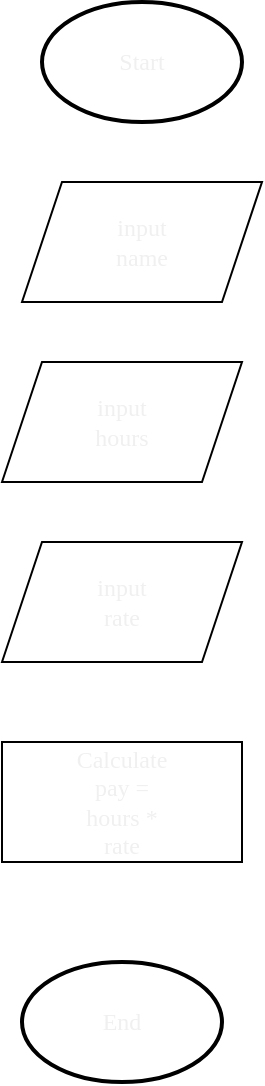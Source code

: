 <mxfile version="14.6.13" type="device"><diagram id="EtvPcMQoApfI_FoWjsKH" name="Page-1"><mxGraphModel dx="789" dy="496" grid="1" gridSize="10" guides="1" tooltips="1" connect="1" arrows="1" fold="1" page="1" pageScale="1" pageWidth="850" pageHeight="1100" math="0" shadow="0"><root><mxCell id="0"/><mxCell id="1" parent="0"/><object label="" Start="" id="wNZ2EmkCaGWKB-YeRpFe-1"><mxCell style="strokeWidth=2;html=1;shape=mxgraph.flowchart.start_1;whiteSpace=wrap;fontFamily=Verdana;fontColor=#F0F0F0;" vertex="1" parent="1"><mxGeometry x="150" y="10" width="100" height="60" as="geometry"/></mxCell></object><mxCell id="wNZ2EmkCaGWKB-YeRpFe-2" value="Start" style="text;html=1;strokeColor=none;fillColor=none;align=center;verticalAlign=middle;whiteSpace=wrap;rounded=0;fontFamily=Verdana;fontColor=#F0F0F0;" vertex="1" parent="1"><mxGeometry x="180" y="30" width="40" height="20" as="geometry"/></mxCell><object label="" Start="" id="wNZ2EmkCaGWKB-YeRpFe-5"><mxCell style="strokeWidth=2;html=1;shape=mxgraph.flowchart.start_1;whiteSpace=wrap;fontFamily=Verdana;fontColor=#F0F0F0;" vertex="1" parent="1"><mxGeometry x="140" y="490" width="100" height="60" as="geometry"/></mxCell></object><mxCell id="wNZ2EmkCaGWKB-YeRpFe-6" value="End" style="text;html=1;strokeColor=none;fillColor=none;align=center;verticalAlign=middle;whiteSpace=wrap;rounded=0;fontFamily=Verdana;fontColor=#F0F0F0;" vertex="1" parent="1"><mxGeometry x="170" y="510" width="40" height="20" as="geometry"/></mxCell><mxCell id="wNZ2EmkCaGWKB-YeRpFe-9" value="" style="shape=parallelogram;perimeter=parallelogramPerimeter;whiteSpace=wrap;html=1;fixedSize=1;fontFamily=Verdana;fontColor=#F0F0F0;" vertex="1" parent="1"><mxGeometry x="140" y="100" width="120" height="60" as="geometry"/></mxCell><mxCell id="wNZ2EmkCaGWKB-YeRpFe-10" value="" style="shape=parallelogram;perimeter=parallelogramPerimeter;whiteSpace=wrap;html=1;fixedSize=1;fontFamily=Verdana;fontColor=#F0F0F0;" vertex="1" parent="1"><mxGeometry x="130" y="190" width="120" height="60" as="geometry"/></mxCell><mxCell id="wNZ2EmkCaGWKB-YeRpFe-11" value="" style="shape=parallelogram;perimeter=parallelogramPerimeter;whiteSpace=wrap;html=1;fixedSize=1;fontFamily=Verdana;fontColor=#F0F0F0;" vertex="1" parent="1"><mxGeometry x="130" y="280" width="120" height="60" as="geometry"/></mxCell><mxCell id="wNZ2EmkCaGWKB-YeRpFe-13" value="" style="rounded=0;whiteSpace=wrap;html=1;fontFamily=Verdana;fontColor=#F0F0F0;" vertex="1" parent="1"><mxGeometry x="130" y="380" width="120" height="60" as="geometry"/></mxCell><mxCell id="wNZ2EmkCaGWKB-YeRpFe-14" value="input name" style="text;html=1;strokeColor=none;fillColor=none;align=center;verticalAlign=middle;whiteSpace=wrap;rounded=0;fontFamily=Verdana;fontColor=#F0F0F0;" vertex="1" parent="1"><mxGeometry x="180" y="120" width="40" height="20" as="geometry"/></mxCell><mxCell id="wNZ2EmkCaGWKB-YeRpFe-15" value="input hours" style="text;html=1;strokeColor=none;fillColor=none;align=center;verticalAlign=middle;whiteSpace=wrap;rounded=0;fontFamily=Verdana;fontColor=#F0F0F0;" vertex="1" parent="1"><mxGeometry x="170" y="210" width="40" height="20" as="geometry"/></mxCell><mxCell id="wNZ2EmkCaGWKB-YeRpFe-16" value="input rate" style="text;html=1;strokeColor=none;fillColor=none;align=center;verticalAlign=middle;whiteSpace=wrap;rounded=0;fontFamily=Verdana;fontColor=#F0F0F0;" vertex="1" parent="1"><mxGeometry x="170" y="300" width="40" height="20" as="geometry"/></mxCell><mxCell id="wNZ2EmkCaGWKB-YeRpFe-17" value="Calculate pay = hours * rate" style="text;html=1;strokeColor=none;fillColor=none;align=center;verticalAlign=middle;whiteSpace=wrap;rounded=0;fontFamily=Verdana;fontColor=#F0F0F0;" vertex="1" parent="1"><mxGeometry x="170" y="352.5" width="40" height="115" as="geometry"/></mxCell></root></mxGraphModel></diagram></mxfile>